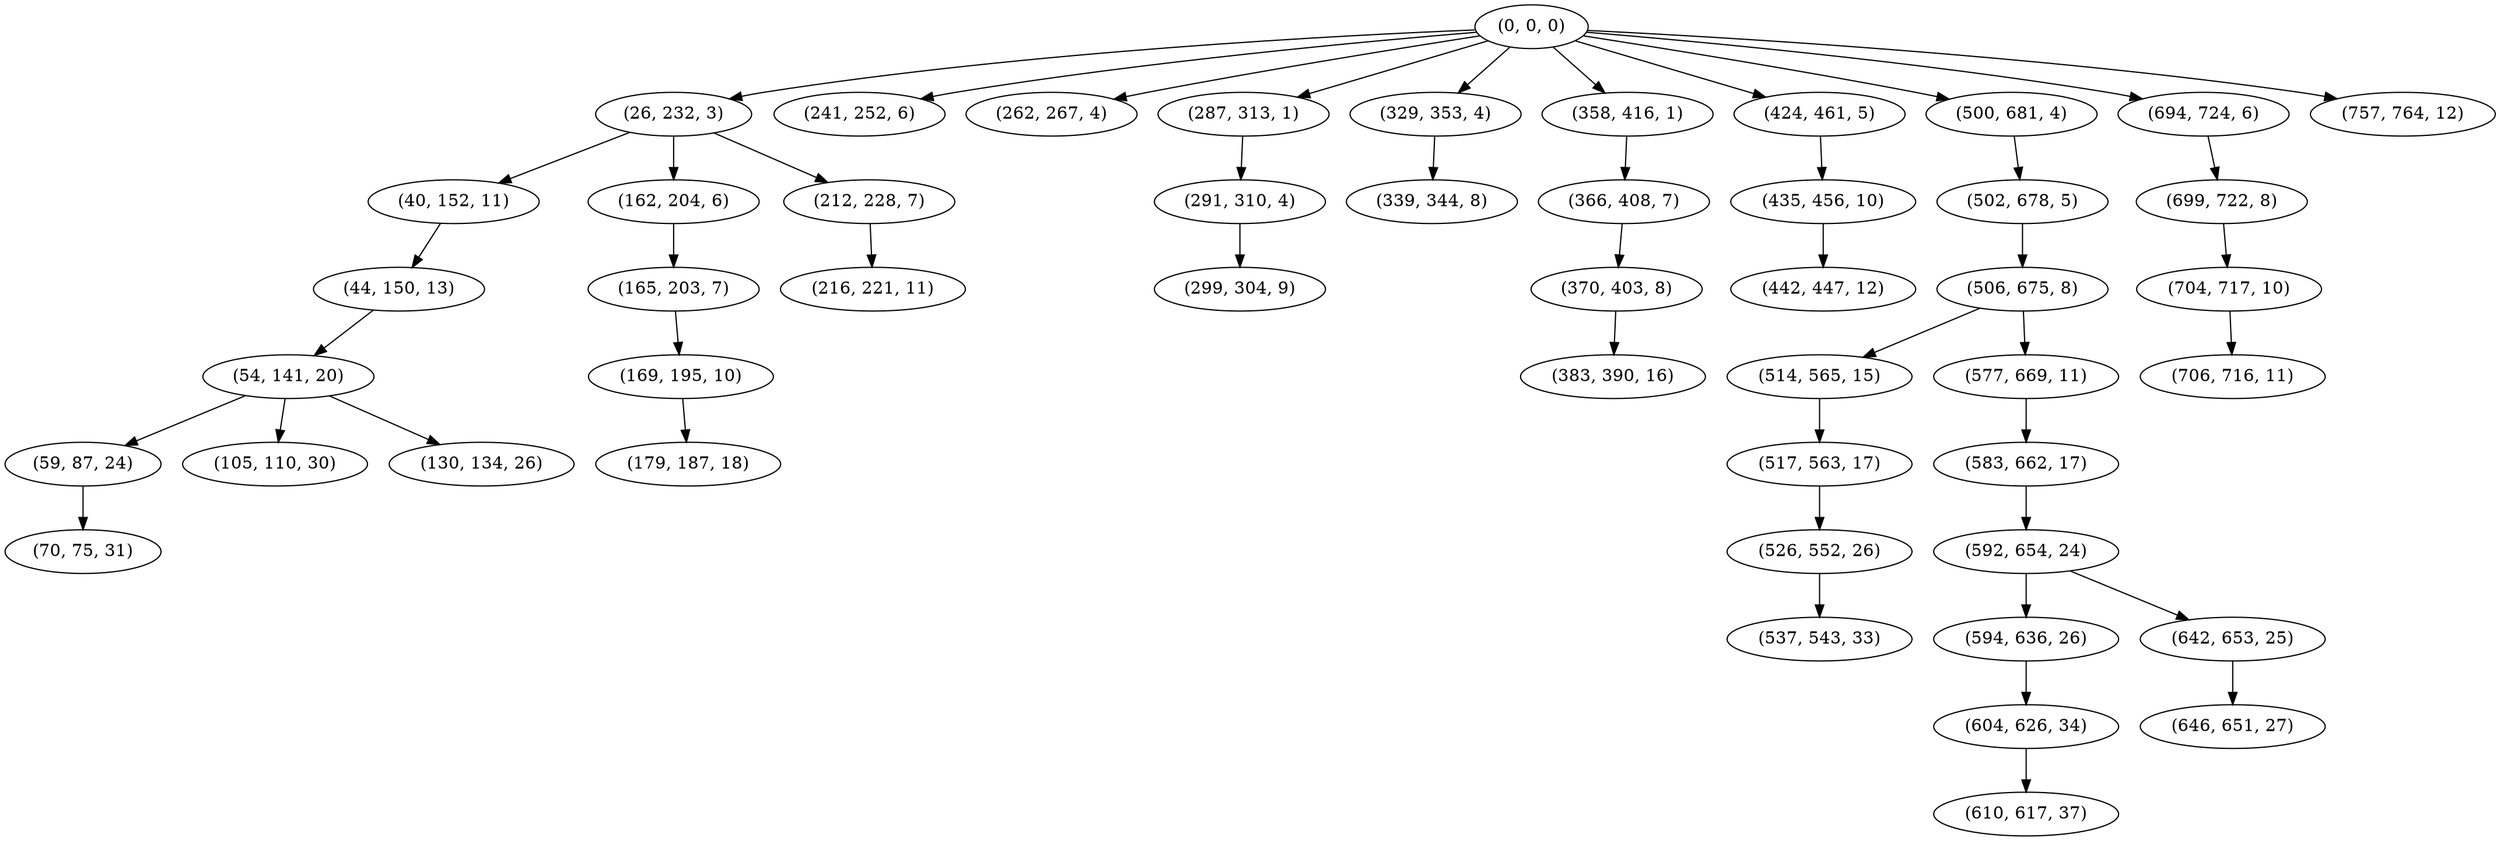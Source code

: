 digraph tree {
    "(0, 0, 0)";
    "(26, 232, 3)";
    "(40, 152, 11)";
    "(44, 150, 13)";
    "(54, 141, 20)";
    "(59, 87, 24)";
    "(70, 75, 31)";
    "(105, 110, 30)";
    "(130, 134, 26)";
    "(162, 204, 6)";
    "(165, 203, 7)";
    "(169, 195, 10)";
    "(179, 187, 18)";
    "(212, 228, 7)";
    "(216, 221, 11)";
    "(241, 252, 6)";
    "(262, 267, 4)";
    "(287, 313, 1)";
    "(291, 310, 4)";
    "(299, 304, 9)";
    "(329, 353, 4)";
    "(339, 344, 8)";
    "(358, 416, 1)";
    "(366, 408, 7)";
    "(370, 403, 8)";
    "(383, 390, 16)";
    "(424, 461, 5)";
    "(435, 456, 10)";
    "(442, 447, 12)";
    "(500, 681, 4)";
    "(502, 678, 5)";
    "(506, 675, 8)";
    "(514, 565, 15)";
    "(517, 563, 17)";
    "(526, 552, 26)";
    "(537, 543, 33)";
    "(577, 669, 11)";
    "(583, 662, 17)";
    "(592, 654, 24)";
    "(594, 636, 26)";
    "(604, 626, 34)";
    "(610, 617, 37)";
    "(642, 653, 25)";
    "(646, 651, 27)";
    "(694, 724, 6)";
    "(699, 722, 8)";
    "(704, 717, 10)";
    "(706, 716, 11)";
    "(757, 764, 12)";
    "(0, 0, 0)" -> "(26, 232, 3)";
    "(0, 0, 0)" -> "(241, 252, 6)";
    "(0, 0, 0)" -> "(262, 267, 4)";
    "(0, 0, 0)" -> "(287, 313, 1)";
    "(0, 0, 0)" -> "(329, 353, 4)";
    "(0, 0, 0)" -> "(358, 416, 1)";
    "(0, 0, 0)" -> "(424, 461, 5)";
    "(0, 0, 0)" -> "(500, 681, 4)";
    "(0, 0, 0)" -> "(694, 724, 6)";
    "(0, 0, 0)" -> "(757, 764, 12)";
    "(26, 232, 3)" -> "(40, 152, 11)";
    "(26, 232, 3)" -> "(162, 204, 6)";
    "(26, 232, 3)" -> "(212, 228, 7)";
    "(40, 152, 11)" -> "(44, 150, 13)";
    "(44, 150, 13)" -> "(54, 141, 20)";
    "(54, 141, 20)" -> "(59, 87, 24)";
    "(54, 141, 20)" -> "(105, 110, 30)";
    "(54, 141, 20)" -> "(130, 134, 26)";
    "(59, 87, 24)" -> "(70, 75, 31)";
    "(162, 204, 6)" -> "(165, 203, 7)";
    "(165, 203, 7)" -> "(169, 195, 10)";
    "(169, 195, 10)" -> "(179, 187, 18)";
    "(212, 228, 7)" -> "(216, 221, 11)";
    "(287, 313, 1)" -> "(291, 310, 4)";
    "(291, 310, 4)" -> "(299, 304, 9)";
    "(329, 353, 4)" -> "(339, 344, 8)";
    "(358, 416, 1)" -> "(366, 408, 7)";
    "(366, 408, 7)" -> "(370, 403, 8)";
    "(370, 403, 8)" -> "(383, 390, 16)";
    "(424, 461, 5)" -> "(435, 456, 10)";
    "(435, 456, 10)" -> "(442, 447, 12)";
    "(500, 681, 4)" -> "(502, 678, 5)";
    "(502, 678, 5)" -> "(506, 675, 8)";
    "(506, 675, 8)" -> "(514, 565, 15)";
    "(506, 675, 8)" -> "(577, 669, 11)";
    "(514, 565, 15)" -> "(517, 563, 17)";
    "(517, 563, 17)" -> "(526, 552, 26)";
    "(526, 552, 26)" -> "(537, 543, 33)";
    "(577, 669, 11)" -> "(583, 662, 17)";
    "(583, 662, 17)" -> "(592, 654, 24)";
    "(592, 654, 24)" -> "(594, 636, 26)";
    "(592, 654, 24)" -> "(642, 653, 25)";
    "(594, 636, 26)" -> "(604, 626, 34)";
    "(604, 626, 34)" -> "(610, 617, 37)";
    "(642, 653, 25)" -> "(646, 651, 27)";
    "(694, 724, 6)" -> "(699, 722, 8)";
    "(699, 722, 8)" -> "(704, 717, 10)";
    "(704, 717, 10)" -> "(706, 716, 11)";
}
